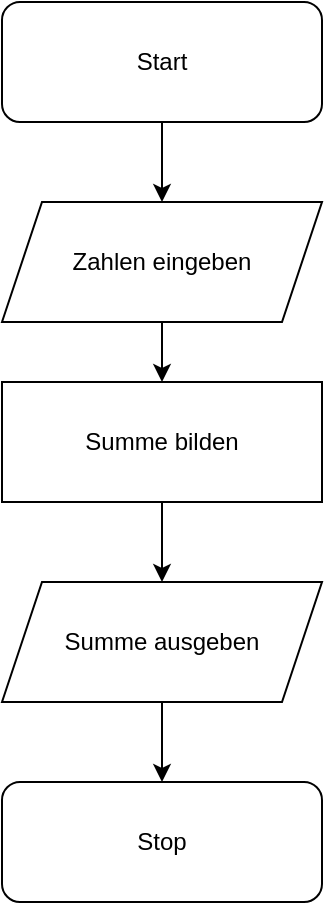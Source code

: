 <mxfile>
    <diagram id="wc9KDzvP1e7rgzjda8q1" name="var 1">
        <mxGraphModel dx="470" dy="501" grid="1" gridSize="10" guides="1" tooltips="1" connect="1" arrows="1" fold="1" page="1" pageScale="1" pageWidth="827" pageHeight="1169" math="0" shadow="0">
            <root>
                <mxCell id="0"/>
                <mxCell id="1" parent="0"/>
                <mxCell id="7" value="" style="edgeStyle=none;html=1;" edge="1" parent="1" source="2" target="5">
                    <mxGeometry relative="1" as="geometry"/>
                </mxCell>
                <mxCell id="2" value="Start" style="rounded=1;whiteSpace=wrap;html=1;" vertex="1" parent="1">
                    <mxGeometry x="280" y="10" width="160" height="60" as="geometry"/>
                </mxCell>
                <mxCell id="3" value="Stop" style="rounded=1;whiteSpace=wrap;html=1;" vertex="1" parent="1">
                    <mxGeometry x="280" y="400" width="160" height="60" as="geometry"/>
                </mxCell>
                <mxCell id="9" value="" style="edgeStyle=none;html=1;" edge="1" parent="1" source="4" target="6">
                    <mxGeometry relative="1" as="geometry"/>
                </mxCell>
                <mxCell id="4" value="Summe bilden" style="rounded=0;whiteSpace=wrap;html=1;" vertex="1" parent="1">
                    <mxGeometry x="280" y="200" width="160" height="60" as="geometry"/>
                </mxCell>
                <mxCell id="8" value="" style="edgeStyle=none;html=1;" edge="1" parent="1" source="5" target="4">
                    <mxGeometry relative="1" as="geometry"/>
                </mxCell>
                <mxCell id="5" value="Zahlen eingeben" style="shape=parallelogram;perimeter=parallelogramPerimeter;whiteSpace=wrap;html=1;fixedSize=1;" vertex="1" parent="1">
                    <mxGeometry x="280" y="110" width="160" height="60" as="geometry"/>
                </mxCell>
                <mxCell id="10" value="" style="edgeStyle=none;html=1;" edge="1" parent="1" source="6" target="3">
                    <mxGeometry relative="1" as="geometry"/>
                </mxCell>
                <mxCell id="6" value="Summe ausgeben" style="shape=parallelogram;perimeter=parallelogramPerimeter;whiteSpace=wrap;html=1;fixedSize=1;" vertex="1" parent="1">
                    <mxGeometry x="280" y="300" width="160" height="60" as="geometry"/>
                </mxCell>
            </root>
        </mxGraphModel>
    </diagram>
    <diagram name="var 2" id="D8uGY1LIz6ToED8DqKfh">
        <mxGraphModel dx="1150" dy="503" grid="1" gridSize="10" guides="1" tooltips="1" connect="1" arrows="1" fold="1" page="1" pageScale="1" pageWidth="827" pageHeight="1169" math="0" shadow="0">
            <root>
                <mxCell id="7X0c2EODlcpk0bV6DG6n-0"/>
                <mxCell id="7X0c2EODlcpk0bV6DG6n-1" parent="7X0c2EODlcpk0bV6DG6n-0"/>
                <mxCell id="7X0c2EODlcpk0bV6DG6n-2" value="" style="edgeStyle=none;html=1;" edge="1" parent="7X0c2EODlcpk0bV6DG6n-1" source="7X0c2EODlcpk0bV6DG6n-3" target="7X0c2EODlcpk0bV6DG6n-8">
                    <mxGeometry relative="1" as="geometry"/>
                </mxCell>
                <mxCell id="7X0c2EODlcpk0bV6DG6n-3" value="Start" style="rounded=1;whiteSpace=wrap;html=1;" vertex="1" parent="7X0c2EODlcpk0bV6DG6n-1">
                    <mxGeometry x="280" y="10" width="160" height="60" as="geometry"/>
                </mxCell>
                <mxCell id="7X0c2EODlcpk0bV6DG6n-4" value="Stop" style="rounded=1;whiteSpace=wrap;html=1;" vertex="1" parent="7X0c2EODlcpk0bV6DG6n-1">
                    <mxGeometry x="280" y="540" width="160" height="60" as="geometry"/>
                </mxCell>
                <mxCell id="7X0c2EODlcpk0bV6DG6n-5" value="" style="edgeStyle=none;html=1;" edge="1" parent="7X0c2EODlcpk0bV6DG6n-1" source="7X0c2EODlcpk0bV6DG6n-6" target="7X0c2EODlcpk0bV6DG6n-10">
                    <mxGeometry relative="1" as="geometry"/>
                </mxCell>
                <mxCell id="7X0c2EODlcpk0bV6DG6n-6" value="Summe bilden" style="rounded=0;whiteSpace=wrap;html=1;" vertex="1" parent="7X0c2EODlcpk0bV6DG6n-1">
                    <mxGeometry x="280" y="320" width="160" height="60" as="geometry"/>
                </mxCell>
                <mxCell id="8Yl9UtnUXF4p_8fxSSrv-0" value="" style="edgeStyle=none;html=1;" edge="1" parent="7X0c2EODlcpk0bV6DG6n-1" source="7X0c2EODlcpk0bV6DG6n-8" target="c3C5ypRP09V03sj9eklC-0">
                    <mxGeometry relative="1" as="geometry"/>
                </mxCell>
                <mxCell id="7X0c2EODlcpk0bV6DG6n-8" value="Ziffern eingeben" style="shape=parallelogram;perimeter=parallelogramPerimeter;whiteSpace=wrap;html=1;fixedSize=1;" vertex="1" parent="7X0c2EODlcpk0bV6DG6n-1">
                    <mxGeometry x="280" y="110" width="160" height="60" as="geometry"/>
                </mxCell>
                <mxCell id="7X0c2EODlcpk0bV6DG6n-9" value="" style="edgeStyle=none;html=1;" edge="1" parent="7X0c2EODlcpk0bV6DG6n-1" source="7X0c2EODlcpk0bV6DG6n-10" target="7X0c2EODlcpk0bV6DG6n-4">
                    <mxGeometry relative="1" as="geometry"/>
                </mxCell>
                <mxCell id="7X0c2EODlcpk0bV6DG6n-10" value="Summe ausgeben" style="shape=parallelogram;perimeter=parallelogramPerimeter;whiteSpace=wrap;html=1;fixedSize=1;" vertex="1" parent="7X0c2EODlcpk0bV6DG6n-1">
                    <mxGeometry x="280" y="430" width="160" height="60" as="geometry"/>
                </mxCell>
                <mxCell id="8Yl9UtnUXF4p_8fxSSrv-1" value="" style="edgeStyle=none;html=1;" edge="1" parent="7X0c2EODlcpk0bV6DG6n-1" source="c3C5ypRP09V03sj9eklC-0" target="7X0c2EODlcpk0bV6DG6n-6">
                    <mxGeometry relative="1" as="geometry"/>
                </mxCell>
                <mxCell id="c3C5ypRP09V03sj9eklC-0" value="Ziffern in Zahlen &lt;br&gt;konvertieren" style="rounded=0;whiteSpace=wrap;html=1;" vertex="1" parent="7X0c2EODlcpk0bV6DG6n-1">
                    <mxGeometry x="280" y="220" width="160" height="60" as="geometry"/>
                </mxCell>
            </root>
        </mxGraphModel>
    </diagram>
</mxfile>